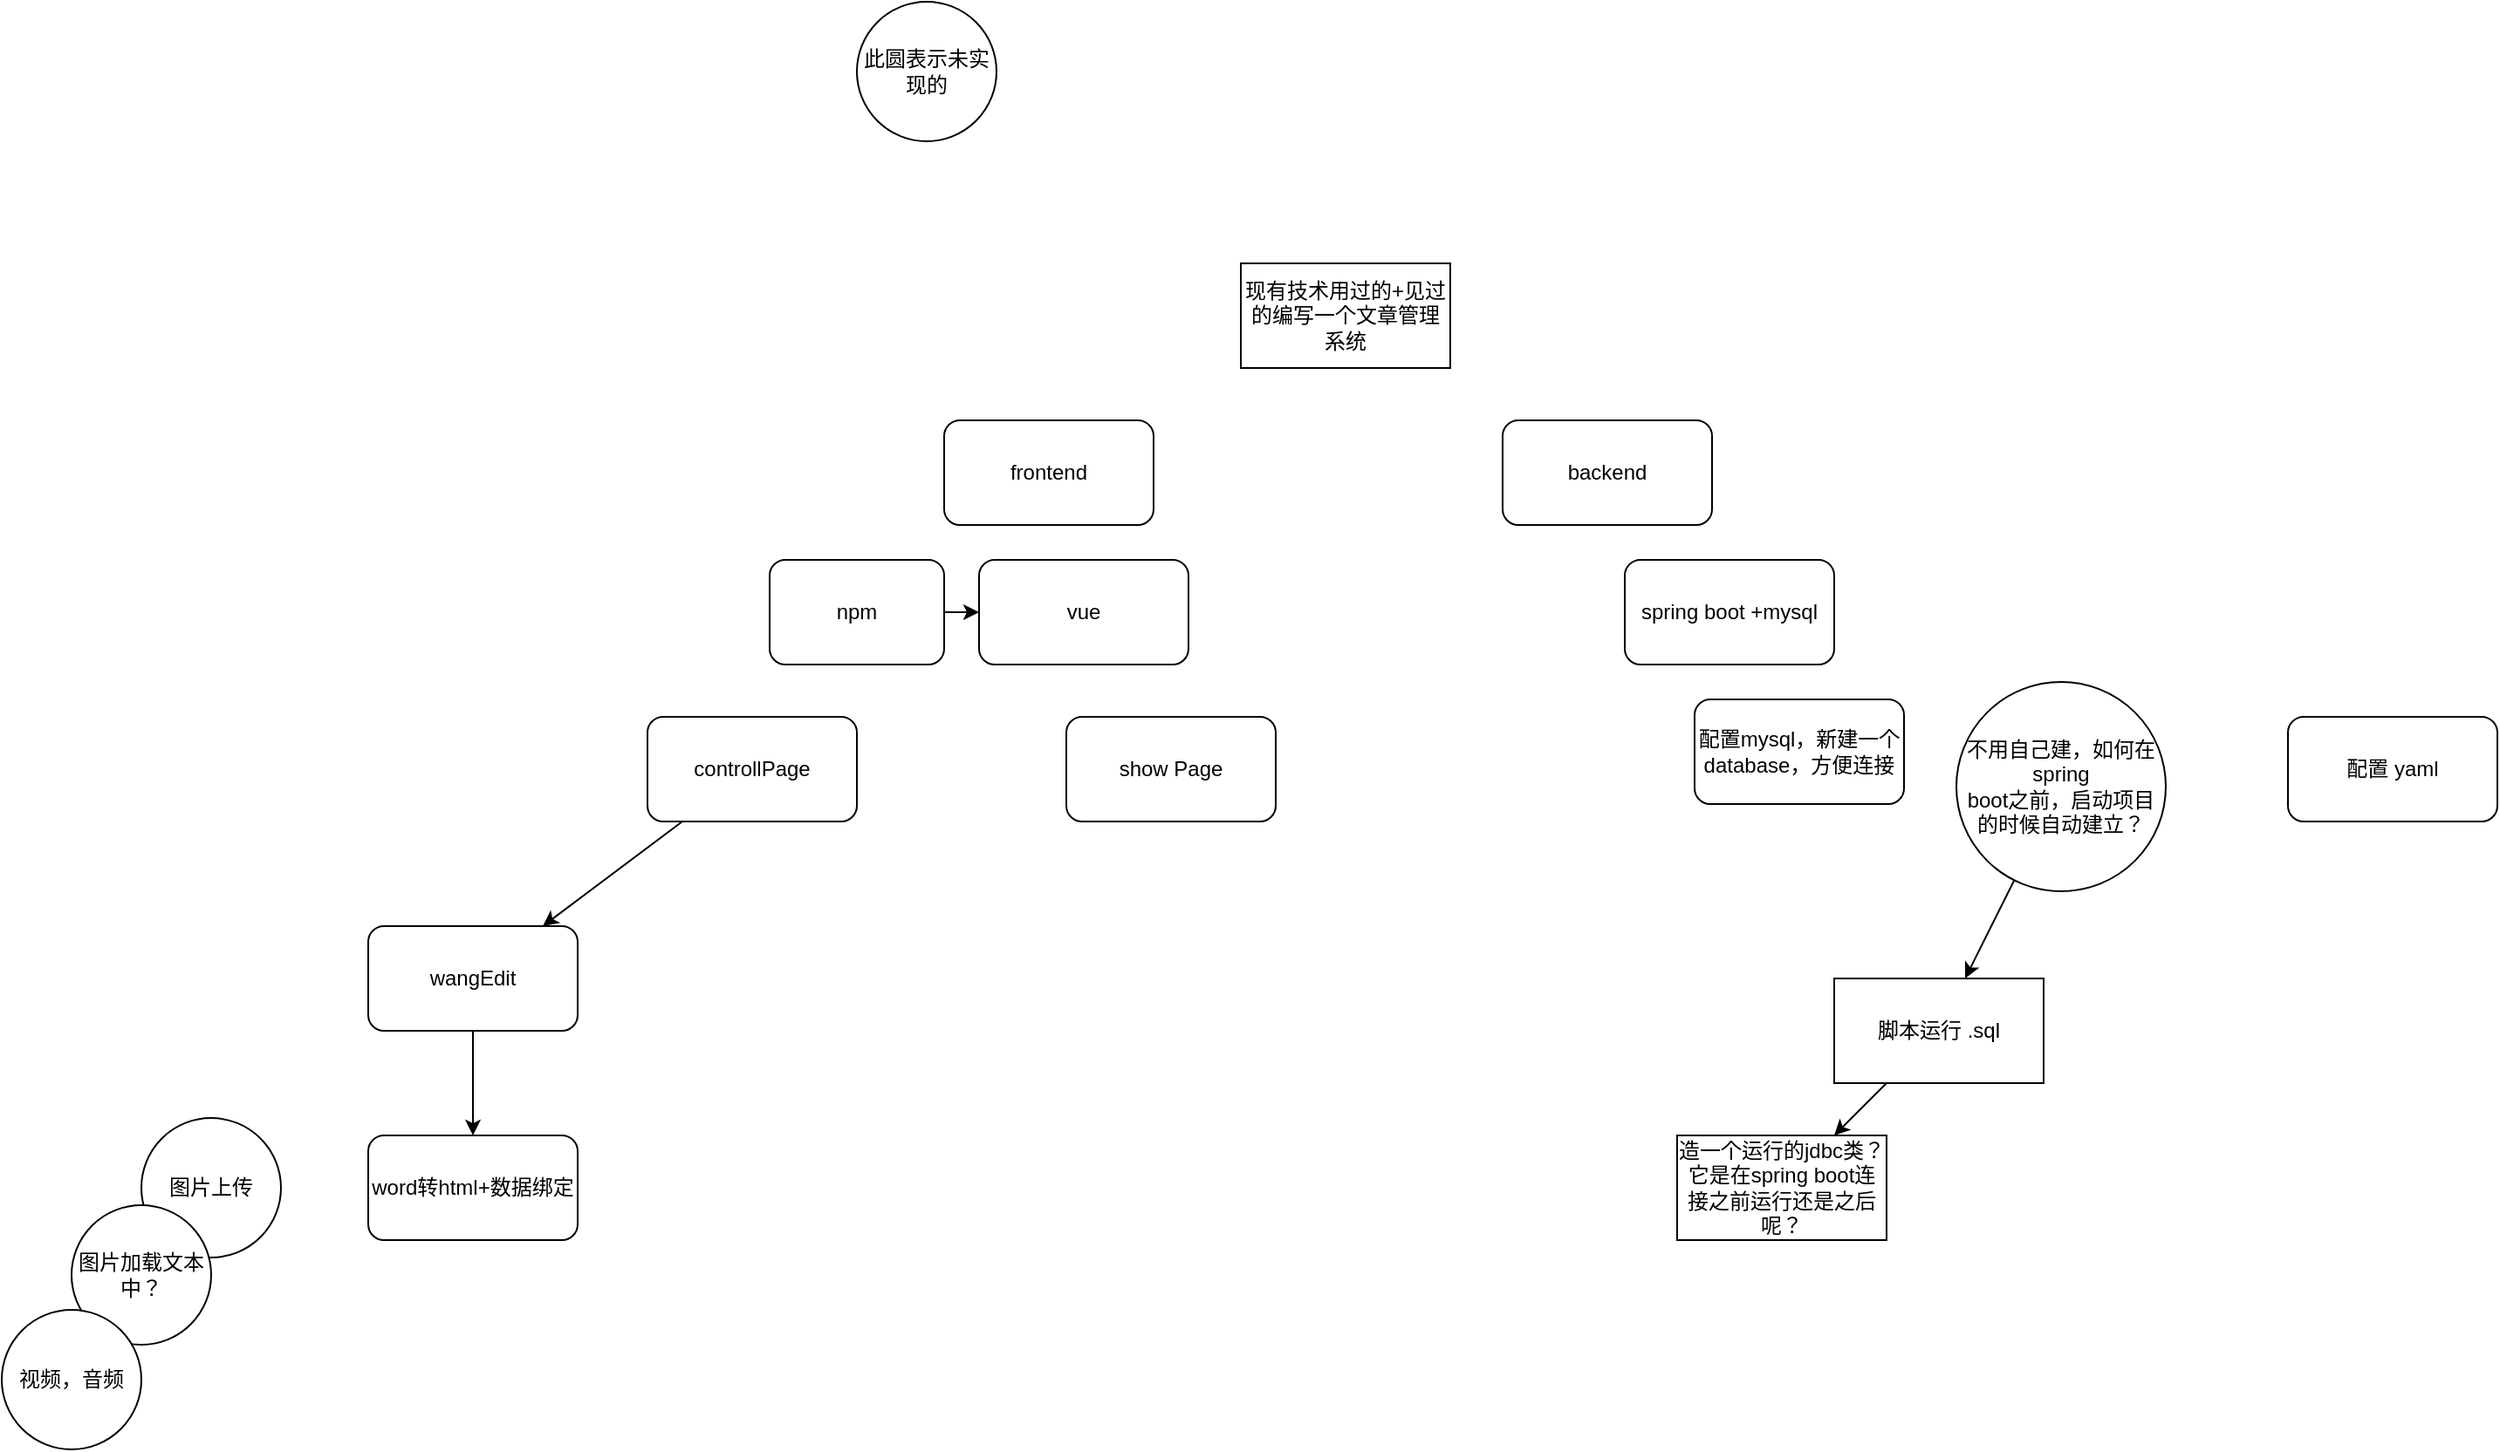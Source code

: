 <mxfile>
    <diagram id="6dXJn4A0x38aIVeDSq9a" name="Page-1">
        <mxGraphModel dx="2066" dy="2007" grid="1" gridSize="10" guides="1" tooltips="1" connect="1" arrows="1" fold="1" page="1" pageScale="1" pageWidth="850" pageHeight="1100" math="0" shadow="0">
            <root>
                <mxCell id="0"/>
                <mxCell id="1" parent="0"/>
                <mxCell id="2" value="frontend" style="rounded=1;whiteSpace=wrap;html=1;" vertex="1" parent="1">
                    <mxGeometry x="160" y="10" width="120" height="60" as="geometry"/>
                </mxCell>
                <mxCell id="3" value="backend" style="rounded=1;whiteSpace=wrap;html=1;" vertex="1" parent="1">
                    <mxGeometry x="480" y="10" width="120" height="60" as="geometry"/>
                </mxCell>
                <mxCell id="4" value="vue" style="rounded=1;whiteSpace=wrap;html=1;" vertex="1" parent="1">
                    <mxGeometry x="180" y="90" width="120" height="60" as="geometry"/>
                </mxCell>
                <mxCell id="5" value="现有技术用过的+见过的编写一个文章管理系统" style="rounded=0;whiteSpace=wrap;html=1;" vertex="1" parent="1">
                    <mxGeometry x="330" y="-80" width="120" height="60" as="geometry"/>
                </mxCell>
                <mxCell id="9" value="" style="edgeStyle=none;html=1;" edge="1" parent="1" source="6" target="4">
                    <mxGeometry relative="1" as="geometry"/>
                </mxCell>
                <mxCell id="6" value="npm" style="rounded=1;whiteSpace=wrap;html=1;" vertex="1" parent="1">
                    <mxGeometry x="60" y="90" width="100" height="60" as="geometry"/>
                </mxCell>
                <mxCell id="10" value="show Page" style="whiteSpace=wrap;html=1;rounded=1;" vertex="1" parent="1">
                    <mxGeometry x="230" y="180" width="120" height="60" as="geometry"/>
                </mxCell>
                <mxCell id="16" value="" style="edgeStyle=none;html=1;" edge="1" parent="1" source="12" target="15">
                    <mxGeometry relative="1" as="geometry"/>
                </mxCell>
                <mxCell id="12" value="controllPage" style="whiteSpace=wrap;html=1;rounded=1;" vertex="1" parent="1">
                    <mxGeometry x="-10" y="180" width="120" height="60" as="geometry"/>
                </mxCell>
                <mxCell id="18" value="" style="edgeStyle=none;html=1;" edge="1" parent="1" source="15" target="17">
                    <mxGeometry relative="1" as="geometry"/>
                </mxCell>
                <mxCell id="15" value="wangEdit" style="whiteSpace=wrap;html=1;rounded=1;" vertex="1" parent="1">
                    <mxGeometry x="-170" y="300" width="120" height="60" as="geometry"/>
                </mxCell>
                <mxCell id="17" value="word转html+数据绑定" style="whiteSpace=wrap;html=1;rounded=1;" vertex="1" parent="1">
                    <mxGeometry x="-170" y="420" width="120" height="60" as="geometry"/>
                </mxCell>
                <mxCell id="19" value="图片上传" style="ellipse;whiteSpace=wrap;html=1;aspect=fixed;" vertex="1" parent="1">
                    <mxGeometry x="-300" y="410" width="80" height="80" as="geometry"/>
                </mxCell>
                <mxCell id="20" value="此圆表示未实现的" style="ellipse;whiteSpace=wrap;html=1;aspect=fixed;" vertex="1" parent="1">
                    <mxGeometry x="110" y="-230" width="80" height="80" as="geometry"/>
                </mxCell>
                <mxCell id="21" value="图片加载文本中？" style="ellipse;whiteSpace=wrap;html=1;aspect=fixed;" vertex="1" parent="1">
                    <mxGeometry x="-340" y="460" width="80" height="80" as="geometry"/>
                </mxCell>
                <mxCell id="22" value="视频，音频" style="ellipse;whiteSpace=wrap;html=1;aspect=fixed;" vertex="1" parent="1">
                    <mxGeometry x="-380" y="520" width="80" height="80" as="geometry"/>
                </mxCell>
                <mxCell id="23" value="spring boot +mysql" style="rounded=1;whiteSpace=wrap;html=1;" vertex="1" parent="1">
                    <mxGeometry x="550" y="90" width="120" height="60" as="geometry"/>
                </mxCell>
                <mxCell id="24" value="配置mysql，新建一个database，方便连接" style="rounded=1;whiteSpace=wrap;html=1;" vertex="1" parent="1">
                    <mxGeometry x="590" y="170" width="120" height="60" as="geometry"/>
                </mxCell>
                <mxCell id="27" value="" style="edgeStyle=none;html=1;" edge="1" parent="1" source="25" target="26">
                    <mxGeometry relative="1" as="geometry"/>
                </mxCell>
                <mxCell id="25" value="不用自己建，如何在spring&lt;br&gt;boot之前，启动项目的时候自动建立？" style="ellipse;whiteSpace=wrap;html=1;aspect=fixed;" vertex="1" parent="1">
                    <mxGeometry x="740" y="160" width="120" height="120" as="geometry"/>
                </mxCell>
                <mxCell id="30" value="" style="edgeStyle=none;html=1;" edge="1" parent="1" source="26" target="29">
                    <mxGeometry relative="1" as="geometry"/>
                </mxCell>
                <mxCell id="26" value="脚本运行 .sql" style="whiteSpace=wrap;html=1;" vertex="1" parent="1">
                    <mxGeometry x="670" y="330" width="120" height="60" as="geometry"/>
                </mxCell>
                <mxCell id="28" value="配置 yaml" style="rounded=1;whiteSpace=wrap;html=1;" vertex="1" parent="1">
                    <mxGeometry x="930" y="180" width="120" height="60" as="geometry"/>
                </mxCell>
                <mxCell id="29" value="造一个运行的jdbc类？&lt;br&gt;它是在spring boot连接之前运行还是之后呢？" style="whiteSpace=wrap;html=1;" vertex="1" parent="1">
                    <mxGeometry x="580" y="420" width="120" height="60" as="geometry"/>
                </mxCell>
            </root>
        </mxGraphModel>
    </diagram>
</mxfile>